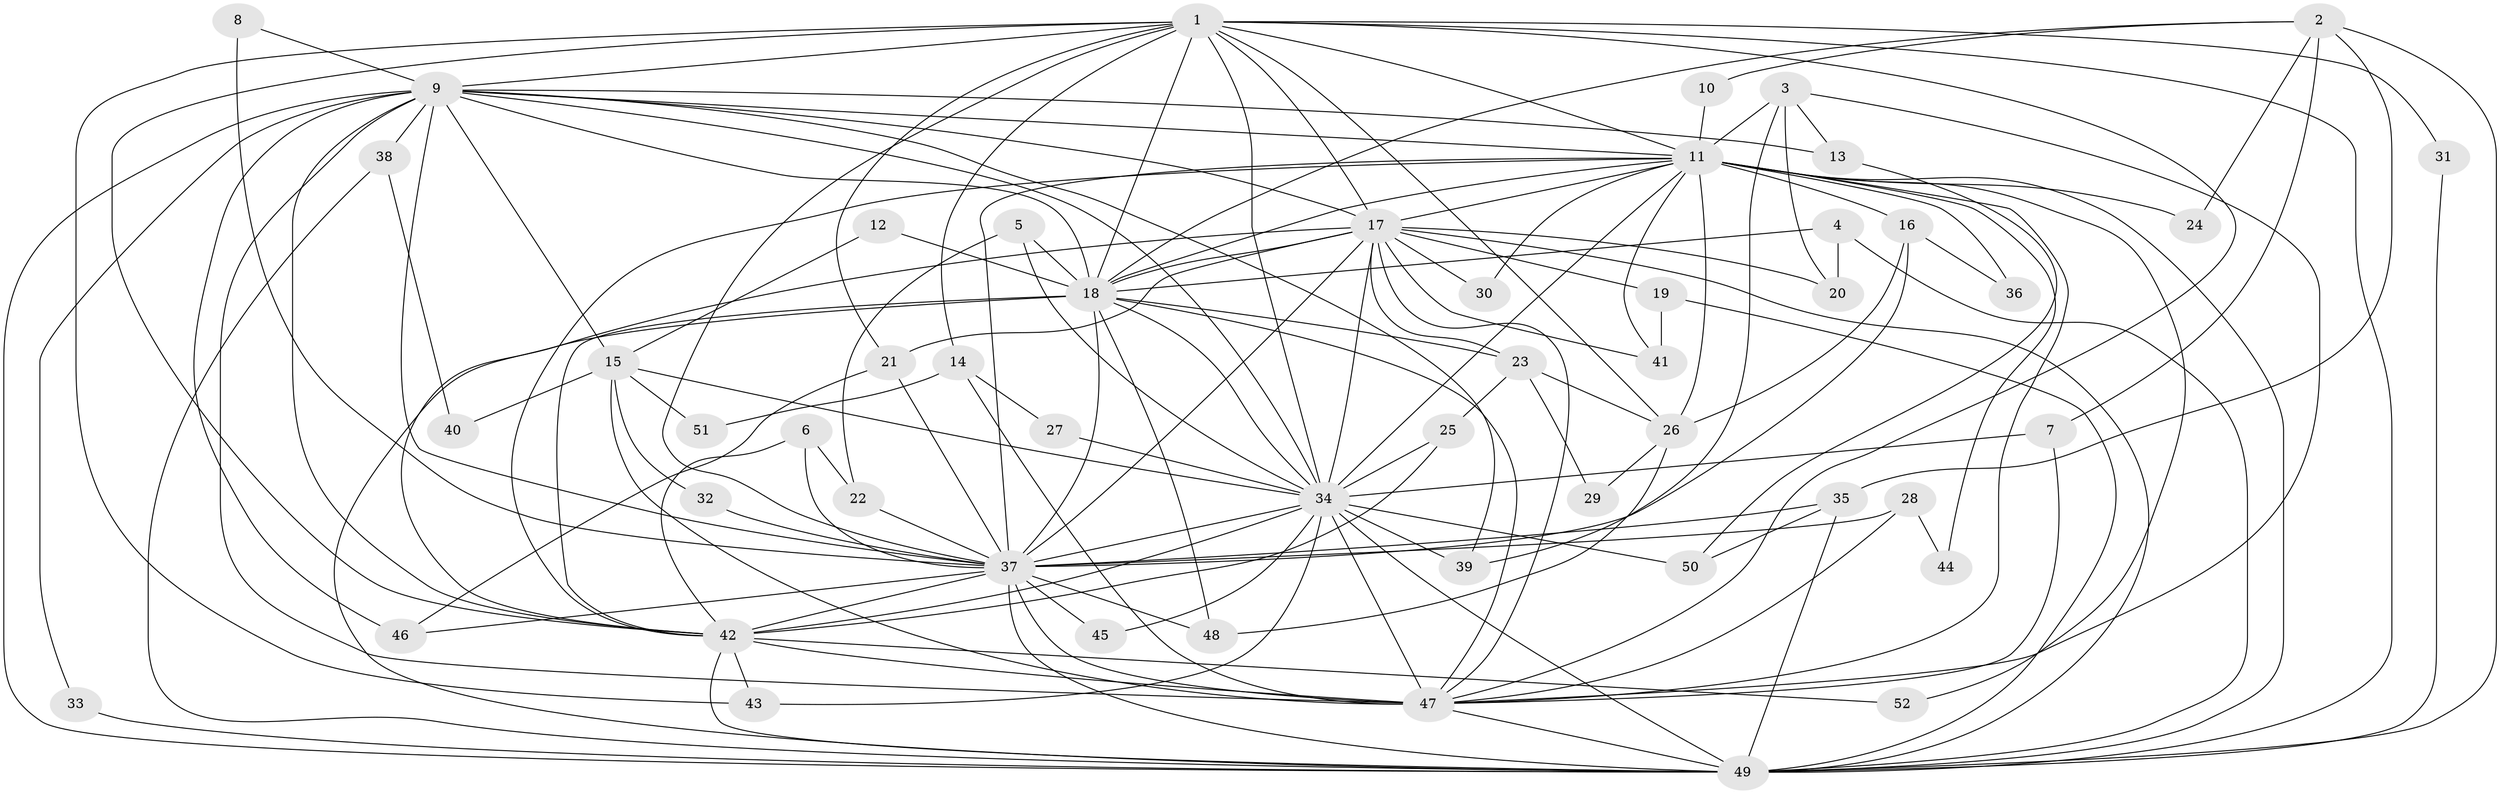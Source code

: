 // original degree distribution, {18: 0.023809523809523808, 24: 0.011904761904761904, 19: 0.023809523809523808, 17: 0.011904761904761904, 14: 0.011904761904761904, 15: 0.011904761904761904, 21: 0.011904761904761904, 20: 0.011904761904761904, 6: 0.023809523809523808, 7: 0.023809523809523808, 2: 0.5238095238095238, 4: 0.10714285714285714, 3: 0.20238095238095238}
// Generated by graph-tools (version 1.1) at 2025/36/03/04/25 23:36:16]
// undirected, 52 vertices, 144 edges
graph export_dot {
  node [color=gray90,style=filled];
  1;
  2;
  3;
  4;
  5;
  6;
  7;
  8;
  9;
  10;
  11;
  12;
  13;
  14;
  15;
  16;
  17;
  18;
  19;
  20;
  21;
  22;
  23;
  24;
  25;
  26;
  27;
  28;
  29;
  30;
  31;
  32;
  33;
  34;
  35;
  36;
  37;
  38;
  39;
  40;
  41;
  42;
  43;
  44;
  45;
  46;
  47;
  48;
  49;
  50;
  51;
  52;
  1 -- 9 [weight=1.0];
  1 -- 11 [weight=1.0];
  1 -- 14 [weight=1.0];
  1 -- 17 [weight=1.0];
  1 -- 18 [weight=1.0];
  1 -- 21 [weight=1.0];
  1 -- 26 [weight=1.0];
  1 -- 31 [weight=1.0];
  1 -- 34 [weight=1.0];
  1 -- 37 [weight=1.0];
  1 -- 42 [weight=1.0];
  1 -- 43 [weight=1.0];
  1 -- 47 [weight=1.0];
  1 -- 49 [weight=1.0];
  2 -- 7 [weight=1.0];
  2 -- 10 [weight=1.0];
  2 -- 18 [weight=1.0];
  2 -- 24 [weight=1.0];
  2 -- 35 [weight=1.0];
  2 -- 49 [weight=2.0];
  3 -- 11 [weight=1.0];
  3 -- 13 [weight=1.0];
  3 -- 20 [weight=1.0];
  3 -- 39 [weight=1.0];
  3 -- 47 [weight=1.0];
  4 -- 18 [weight=1.0];
  4 -- 20 [weight=1.0];
  4 -- 49 [weight=1.0];
  5 -- 18 [weight=1.0];
  5 -- 22 [weight=1.0];
  5 -- 34 [weight=1.0];
  6 -- 22 [weight=1.0];
  6 -- 37 [weight=1.0];
  6 -- 42 [weight=1.0];
  7 -- 34 [weight=1.0];
  7 -- 47 [weight=1.0];
  8 -- 9 [weight=1.0];
  8 -- 37 [weight=1.0];
  9 -- 11 [weight=1.0];
  9 -- 13 [weight=1.0];
  9 -- 15 [weight=1.0];
  9 -- 17 [weight=1.0];
  9 -- 18 [weight=1.0];
  9 -- 33 [weight=1.0];
  9 -- 34 [weight=1.0];
  9 -- 37 [weight=2.0];
  9 -- 38 [weight=2.0];
  9 -- 39 [weight=1.0];
  9 -- 42 [weight=1.0];
  9 -- 46 [weight=1.0];
  9 -- 47 [weight=1.0];
  9 -- 49 [weight=1.0];
  10 -- 11 [weight=1.0];
  11 -- 16 [weight=1.0];
  11 -- 17 [weight=1.0];
  11 -- 18 [weight=2.0];
  11 -- 24 [weight=1.0];
  11 -- 26 [weight=1.0];
  11 -- 30 [weight=1.0];
  11 -- 34 [weight=1.0];
  11 -- 36 [weight=1.0];
  11 -- 37 [weight=1.0];
  11 -- 41 [weight=1.0];
  11 -- 42 [weight=1.0];
  11 -- 44 [weight=2.0];
  11 -- 47 [weight=1.0];
  11 -- 49 [weight=1.0];
  11 -- 52 [weight=1.0];
  12 -- 15 [weight=1.0];
  12 -- 18 [weight=1.0];
  13 -- 50 [weight=1.0];
  14 -- 27 [weight=1.0];
  14 -- 47 [weight=1.0];
  14 -- 51 [weight=1.0];
  15 -- 32 [weight=1.0];
  15 -- 34 [weight=1.0];
  15 -- 40 [weight=1.0];
  15 -- 47 [weight=1.0];
  15 -- 51 [weight=1.0];
  16 -- 26 [weight=1.0];
  16 -- 36 [weight=1.0];
  16 -- 37 [weight=1.0];
  17 -- 18 [weight=1.0];
  17 -- 19 [weight=1.0];
  17 -- 20 [weight=1.0];
  17 -- 21 [weight=1.0];
  17 -- 23 [weight=1.0];
  17 -- 30 [weight=1.0];
  17 -- 34 [weight=2.0];
  17 -- 37 [weight=1.0];
  17 -- 41 [weight=1.0];
  17 -- 42 [weight=1.0];
  17 -- 47 [weight=1.0];
  17 -- 49 [weight=1.0];
  18 -- 23 [weight=1.0];
  18 -- 34 [weight=1.0];
  18 -- 37 [weight=2.0];
  18 -- 42 [weight=1.0];
  18 -- 47 [weight=1.0];
  18 -- 48 [weight=1.0];
  18 -- 49 [weight=2.0];
  19 -- 41 [weight=1.0];
  19 -- 49 [weight=1.0];
  21 -- 37 [weight=1.0];
  21 -- 46 [weight=1.0];
  22 -- 37 [weight=1.0];
  23 -- 25 [weight=1.0];
  23 -- 26 [weight=1.0];
  23 -- 29 [weight=1.0];
  25 -- 34 [weight=1.0];
  25 -- 42 [weight=1.0];
  26 -- 29 [weight=1.0];
  26 -- 48 [weight=1.0];
  27 -- 34 [weight=1.0];
  28 -- 37 [weight=2.0];
  28 -- 44 [weight=1.0];
  28 -- 47 [weight=1.0];
  31 -- 49 [weight=1.0];
  32 -- 37 [weight=1.0];
  33 -- 49 [weight=1.0];
  34 -- 37 [weight=1.0];
  34 -- 39 [weight=1.0];
  34 -- 42 [weight=1.0];
  34 -- 43 [weight=1.0];
  34 -- 45 [weight=1.0];
  34 -- 47 [weight=2.0];
  34 -- 49 [weight=1.0];
  34 -- 50 [weight=1.0];
  35 -- 37 [weight=1.0];
  35 -- 49 [weight=1.0];
  35 -- 50 [weight=1.0];
  37 -- 42 [weight=1.0];
  37 -- 45 [weight=1.0];
  37 -- 46 [weight=1.0];
  37 -- 47 [weight=2.0];
  37 -- 48 [weight=1.0];
  37 -- 49 [weight=1.0];
  38 -- 40 [weight=1.0];
  38 -- 49 [weight=1.0];
  42 -- 43 [weight=1.0];
  42 -- 47 [weight=2.0];
  42 -- 49 [weight=1.0];
  42 -- 52 [weight=1.0];
  47 -- 49 [weight=2.0];
}
